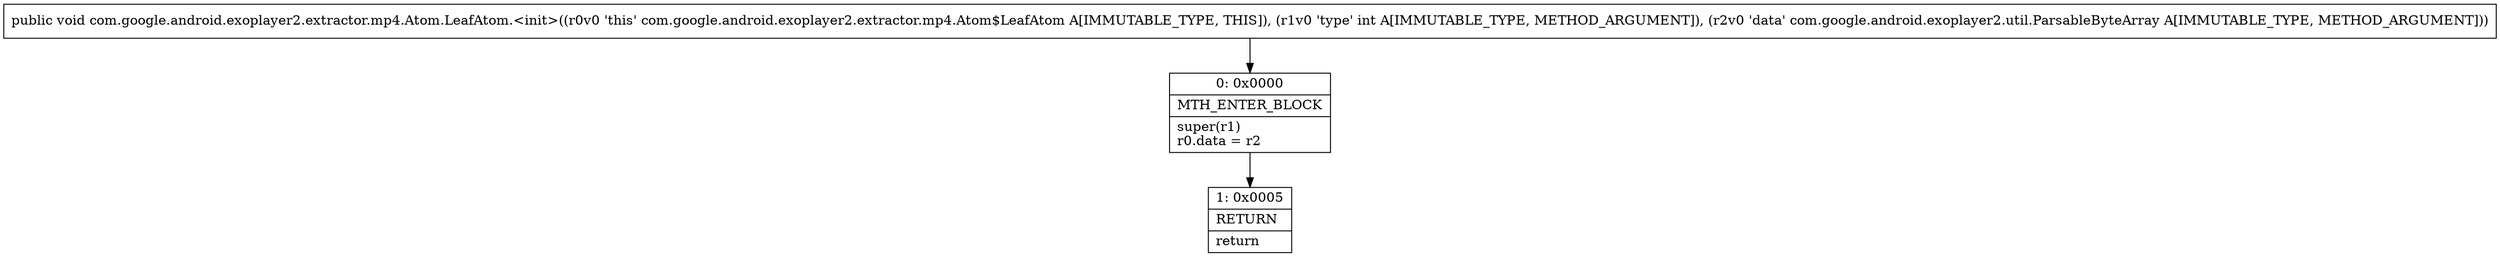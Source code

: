 digraph "CFG forcom.google.android.exoplayer2.extractor.mp4.Atom.LeafAtom.\<init\>(ILcom\/google\/android\/exoplayer2\/util\/ParsableByteArray;)V" {
Node_0 [shape=record,label="{0\:\ 0x0000|MTH_ENTER_BLOCK\l|super(r1)\lr0.data = r2\l}"];
Node_1 [shape=record,label="{1\:\ 0x0005|RETURN\l|return\l}"];
MethodNode[shape=record,label="{public void com.google.android.exoplayer2.extractor.mp4.Atom.LeafAtom.\<init\>((r0v0 'this' com.google.android.exoplayer2.extractor.mp4.Atom$LeafAtom A[IMMUTABLE_TYPE, THIS]), (r1v0 'type' int A[IMMUTABLE_TYPE, METHOD_ARGUMENT]), (r2v0 'data' com.google.android.exoplayer2.util.ParsableByteArray A[IMMUTABLE_TYPE, METHOD_ARGUMENT])) }"];
MethodNode -> Node_0;
Node_0 -> Node_1;
}

